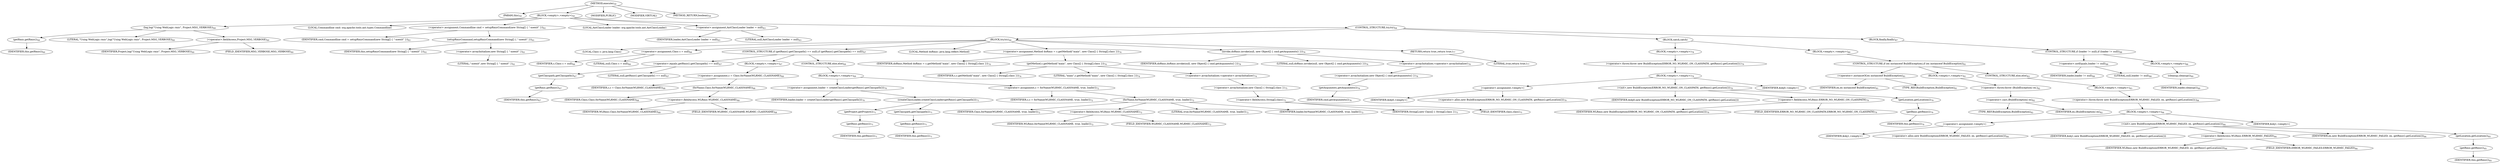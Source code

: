 digraph "execute" {  
"35" [label = <(METHOD,execute)<SUB>59</SUB>> ]
"4" [label = <(PARAM,this)<SUB>59</SUB>> ]
"36" [label = <(BLOCK,&lt;empty&gt;,&lt;empty&gt;)<SUB>59</SUB>> ]
"37" [label = <(log,log(&quot;Using WebLogic rmic&quot;, Project.MSG_VERBOSE))<SUB>60</SUB>> ]
"38" [label = <(getRmic,getRmic())<SUB>60</SUB>> ]
"3" [label = <(IDENTIFIER,this,getRmic())<SUB>60</SUB>> ]
"39" [label = <(LITERAL,&quot;Using WebLogic rmic&quot;,log(&quot;Using WebLogic rmic&quot;, Project.MSG_VERBOSE))<SUB>60</SUB>> ]
"40" [label = <(&lt;operator&gt;.fieldAccess,Project.MSG_VERBOSE)<SUB>60</SUB>> ]
"41" [label = <(IDENTIFIER,Project,log(&quot;Using WebLogic rmic&quot;, Project.MSG_VERBOSE))<SUB>60</SUB>> ]
"42" [label = <(FIELD_IDENTIFIER,MSG_VERBOSE,MSG_VERBOSE)<SUB>60</SUB>> ]
"43" [label = <(LOCAL,Commandline cmd: org.apache.tools.ant.types.Commandline)> ]
"44" [label = <(&lt;operator&gt;.assignment,Commandline cmd = setupRmicCommand(new String[] { &quot;-noexit&quot; }))<SUB>61</SUB>> ]
"45" [label = <(IDENTIFIER,cmd,Commandline cmd = setupRmicCommand(new String[] { &quot;-noexit&quot; }))<SUB>61</SUB>> ]
"46" [label = <(setupRmicCommand,setupRmicCommand(new String[] { &quot;-noexit&quot; }))<SUB>61</SUB>> ]
"5" [label = <(IDENTIFIER,this,setupRmicCommand(new String[] { &quot;-noexit&quot; }))<SUB>61</SUB>> ]
"47" [label = <(&lt;operator&gt;.arrayInitializer,new String[] { &quot;-noexit&quot; })<SUB>61</SUB>> ]
"48" [label = <(LITERAL,&quot;-noexit&quot;,new String[] { &quot;-noexit&quot; })<SUB>61</SUB>> ]
"49" [label = <(LOCAL,AntClassLoader loader: org.apache.tools.ant.AntClassLoader)> ]
"50" [label = <(&lt;operator&gt;.assignment,AntClassLoader loader = null)<SUB>63</SUB>> ]
"51" [label = <(IDENTIFIER,loader,AntClassLoader loader = null)<SUB>63</SUB>> ]
"52" [label = <(LITERAL,null,AntClassLoader loader = null)<SUB>63</SUB>> ]
"53" [label = <(CONTROL_STRUCTURE,try,try)<SUB>64</SUB>> ]
"54" [label = <(BLOCK,try,try)<SUB>64</SUB>> ]
"55" [label = <(LOCAL,Class c: java.lang.Class)> ]
"56" [label = <(&lt;operator&gt;.assignment,Class c = null)<SUB>66</SUB>> ]
"57" [label = <(IDENTIFIER,c,Class c = null)<SUB>66</SUB>> ]
"58" [label = <(LITERAL,null,Class c = null)<SUB>66</SUB>> ]
"59" [label = <(CONTROL_STRUCTURE,if (getRmic().getClasspath() == null),if (getRmic().getClasspath() == null))<SUB>67</SUB>> ]
"60" [label = <(&lt;operator&gt;.equals,getRmic().getClasspath() == null)<SUB>67</SUB>> ]
"61" [label = <(getClasspath,getClasspath())<SUB>67</SUB>> ]
"62" [label = <(getRmic,getRmic())<SUB>67</SUB>> ]
"6" [label = <(IDENTIFIER,this,getRmic())<SUB>67</SUB>> ]
"63" [label = <(LITERAL,null,getRmic().getClasspath() == null)<SUB>67</SUB>> ]
"64" [label = <(BLOCK,&lt;empty&gt;,&lt;empty&gt;)<SUB>67</SUB>> ]
"65" [label = <(&lt;operator&gt;.assignment,c = Class.forName(WLRMIC_CLASSNAME))<SUB>68</SUB>> ]
"66" [label = <(IDENTIFIER,c,c = Class.forName(WLRMIC_CLASSNAME))<SUB>68</SUB>> ]
"67" [label = <(forName,Class.forName(WLRMIC_CLASSNAME))<SUB>68</SUB>> ]
"68" [label = <(IDENTIFIER,Class,Class.forName(WLRMIC_CLASSNAME))<SUB>68</SUB>> ]
"69" [label = <(&lt;operator&gt;.fieldAccess,WLRmic.WLRMIC_CLASSNAME)<SUB>68</SUB>> ]
"70" [label = <(IDENTIFIER,WLRmic,Class.forName(WLRMIC_CLASSNAME))<SUB>68</SUB>> ]
"71" [label = <(FIELD_IDENTIFIER,WLRMIC_CLASSNAME,WLRMIC_CLASSNAME)<SUB>68</SUB>> ]
"72" [label = <(CONTROL_STRUCTURE,else,else)<SUB>69</SUB>> ]
"73" [label = <(BLOCK,&lt;empty&gt;,&lt;empty&gt;)<SUB>69</SUB>> ]
"74" [label = <(&lt;operator&gt;.assignment,loader = createClassLoader(getRmic().getClasspath()))<SUB>70</SUB>> ]
"75" [label = <(IDENTIFIER,loader,loader = createClassLoader(getRmic().getClasspath()))<SUB>70</SUB>> ]
"76" [label = <(createClassLoader,createClassLoader(getRmic().getClasspath()))<SUB>71</SUB>> ]
"77" [label = <(getProject,getProject())<SUB>71</SUB>> ]
"78" [label = <(getRmic,getRmic())<SUB>71</SUB>> ]
"8" [label = <(IDENTIFIER,this,getRmic())<SUB>71</SUB>> ]
"79" [label = <(getClasspath,getClasspath())<SUB>71</SUB>> ]
"80" [label = <(getRmic,getRmic())<SUB>71</SUB>> ]
"7" [label = <(IDENTIFIER,this,getRmic())<SUB>71</SUB>> ]
"81" [label = <(&lt;operator&gt;.assignment,c = forName(WLRMIC_CLASSNAME, true, loader))<SUB>72</SUB>> ]
"82" [label = <(IDENTIFIER,c,c = forName(WLRMIC_CLASSNAME, true, loader))<SUB>72</SUB>> ]
"83" [label = <(forName,forName(WLRMIC_CLASSNAME, true, loader))<SUB>72</SUB>> ]
"84" [label = <(IDENTIFIER,Class,forName(WLRMIC_CLASSNAME, true, loader))<SUB>72</SUB>> ]
"85" [label = <(&lt;operator&gt;.fieldAccess,WLRmic.WLRMIC_CLASSNAME)<SUB>72</SUB>> ]
"86" [label = <(IDENTIFIER,WLRmic,forName(WLRMIC_CLASSNAME, true, loader))<SUB>72</SUB>> ]
"87" [label = <(FIELD_IDENTIFIER,WLRMIC_CLASSNAME,WLRMIC_CLASSNAME)<SUB>72</SUB>> ]
"88" [label = <(LITERAL,true,forName(WLRMIC_CLASSNAME, true, loader))<SUB>72</SUB>> ]
"89" [label = <(IDENTIFIER,loader,forName(WLRMIC_CLASSNAME, true, loader))<SUB>72</SUB>> ]
"90" [label = <(LOCAL,Method doRmic: java.lang.reflect.Method)> ]
"91" [label = <(&lt;operator&gt;.assignment,Method doRmic = c.getMethod(&quot;main&quot;, new Class[] { String[].class }))<SUB>74</SUB>> ]
"92" [label = <(IDENTIFIER,doRmic,Method doRmic = c.getMethod(&quot;main&quot;, new Class[] { String[].class }))<SUB>74</SUB>> ]
"93" [label = <(getMethod,c.getMethod(&quot;main&quot;, new Class[] { String[].class }))<SUB>74</SUB>> ]
"94" [label = <(IDENTIFIER,c,c.getMethod(&quot;main&quot;, new Class[] { String[].class }))<SUB>74</SUB>> ]
"95" [label = <(LITERAL,&quot;main&quot;,c.getMethod(&quot;main&quot;, new Class[] { String[].class }))<SUB>74</SUB>> ]
"96" [label = <(&lt;operator&gt;.arrayInitializer,&lt;operator&gt;.arrayInitializer)<SUB>74</SUB>> ]
"97" [label = <(&lt;operator&gt;.arrayInitializer,new Class[] { String[].class })<SUB>75</SUB>> ]
"98" [label = <(&lt;operator&gt;.fieldAccess,String[].class)<SUB>75</SUB>> ]
"99" [label = <(IDENTIFIER,String[],new Class[] { String[].class })<SUB>75</SUB>> ]
"100" [label = <(FIELD_IDENTIFIER,class,class)<SUB>75</SUB>> ]
"101" [label = <(invoke,doRmic.invoke(null, new Object[] { cmd.getArguments() }))<SUB>76</SUB>> ]
"102" [label = <(IDENTIFIER,doRmic,doRmic.invoke(null, new Object[] { cmd.getArguments() }))<SUB>76</SUB>> ]
"103" [label = <(LITERAL,null,doRmic.invoke(null, new Object[] { cmd.getArguments() }))<SUB>76</SUB>> ]
"104" [label = <(&lt;operator&gt;.arrayInitializer,&lt;operator&gt;.arrayInitializer)<SUB>76</SUB>> ]
"105" [label = <(&lt;operator&gt;.arrayInitializer,new Object[] { cmd.getArguments() })<SUB>76</SUB>> ]
"106" [label = <(getArguments,getArguments())<SUB>76</SUB>> ]
"107" [label = <(IDENTIFIER,cmd,getArguments())<SUB>76</SUB>> ]
"108" [label = <(RETURN,return true;,return true;)<SUB>77</SUB>> ]
"109" [label = <(LITERAL,true,return true;)<SUB>77</SUB>> ]
"110" [label = <(BLOCK,catch,catch)> ]
"111" [label = <(BLOCK,&lt;empty&gt;,&lt;empty&gt;)<SUB>78</SUB>> ]
"112" [label = <(&lt;operator&gt;.throw,throw new BuildException(ERROR_NO_WLRMIC_ON_CLASSPATH, getRmic().getLocation());)<SUB>79</SUB>> ]
"113" [label = <(BLOCK,&lt;empty&gt;,&lt;empty&gt;)<SUB>79</SUB>> ]
"114" [label = <(&lt;operator&gt;.assignment,&lt;empty&gt;)> ]
"115" [label = <(IDENTIFIER,$obj0,&lt;empty&gt;)> ]
"116" [label = <(&lt;operator&gt;.alloc,new BuildException(ERROR_NO_WLRMIC_ON_CLASSPATH, getRmic().getLocation()))<SUB>79</SUB>> ]
"117" [label = <(&lt;init&gt;,new BuildException(ERROR_NO_WLRMIC_ON_CLASSPATH, getRmic().getLocation()))<SUB>79</SUB>> ]
"118" [label = <(IDENTIFIER,$obj0,new BuildException(ERROR_NO_WLRMIC_ON_CLASSPATH, getRmic().getLocation()))> ]
"119" [label = <(&lt;operator&gt;.fieldAccess,WLRmic.ERROR_NO_WLRMIC_ON_CLASSPATH)<SUB>79</SUB>> ]
"120" [label = <(IDENTIFIER,WLRmic,new BuildException(ERROR_NO_WLRMIC_ON_CLASSPATH, getRmic().getLocation()))<SUB>79</SUB>> ]
"121" [label = <(FIELD_IDENTIFIER,ERROR_NO_WLRMIC_ON_CLASSPATH,ERROR_NO_WLRMIC_ON_CLASSPATH)<SUB>79</SUB>> ]
"122" [label = <(getLocation,getLocation())<SUB>79</SUB>> ]
"123" [label = <(getRmic,getRmic())<SUB>79</SUB>> ]
"9" [label = <(IDENTIFIER,this,getRmic())<SUB>79</SUB>> ]
"124" [label = <(IDENTIFIER,$obj0,&lt;empty&gt;)> ]
"125" [label = <(BLOCK,&lt;empty&gt;,&lt;empty&gt;)<SUB>80</SUB>> ]
"126" [label = <(CONTROL_STRUCTURE,if (ex instanceof BuildException),if (ex instanceof BuildException))<SUB>81</SUB>> ]
"127" [label = <(&lt;operator&gt;.instanceOf,ex instanceof BuildException)<SUB>81</SUB>> ]
"128" [label = <(IDENTIFIER,ex,ex instanceof BuildException)<SUB>81</SUB>> ]
"129" [label = <(TYPE_REF,BuildException,BuildException)<SUB>81</SUB>> ]
"130" [label = <(BLOCK,&lt;empty&gt;,&lt;empty&gt;)<SUB>81</SUB>> ]
"131" [label = <(&lt;operator&gt;.throw,throw (BuildException) ex;)<SUB>82</SUB>> ]
"132" [label = <(&lt;operator&gt;.cast,(BuildException) ex)<SUB>82</SUB>> ]
"133" [label = <(TYPE_REF,BuildException,BuildException)<SUB>82</SUB>> ]
"134" [label = <(IDENTIFIER,ex,(BuildException) ex)<SUB>82</SUB>> ]
"135" [label = <(CONTROL_STRUCTURE,else,else)<SUB>83</SUB>> ]
"136" [label = <(BLOCK,&lt;empty&gt;,&lt;empty&gt;)<SUB>83</SUB>> ]
"137" [label = <(&lt;operator&gt;.throw,throw new BuildException(ERROR_WLRMIC_FAILED, ex, getRmic().getLocation());)<SUB>84</SUB>> ]
"138" [label = <(BLOCK,&lt;empty&gt;,&lt;empty&gt;)<SUB>84</SUB>> ]
"139" [label = <(&lt;operator&gt;.assignment,&lt;empty&gt;)> ]
"140" [label = <(IDENTIFIER,$obj1,&lt;empty&gt;)> ]
"141" [label = <(&lt;operator&gt;.alloc,new BuildException(ERROR_WLRMIC_FAILED, ex, getRmic().getLocation()))<SUB>84</SUB>> ]
"142" [label = <(&lt;init&gt;,new BuildException(ERROR_WLRMIC_FAILED, ex, getRmic().getLocation()))<SUB>84</SUB>> ]
"143" [label = <(IDENTIFIER,$obj1,new BuildException(ERROR_WLRMIC_FAILED, ex, getRmic().getLocation()))> ]
"144" [label = <(&lt;operator&gt;.fieldAccess,WLRmic.ERROR_WLRMIC_FAILED)<SUB>84</SUB>> ]
"145" [label = <(IDENTIFIER,WLRmic,new BuildException(ERROR_WLRMIC_FAILED, ex, getRmic().getLocation()))<SUB>84</SUB>> ]
"146" [label = <(FIELD_IDENTIFIER,ERROR_WLRMIC_FAILED,ERROR_WLRMIC_FAILED)<SUB>84</SUB>> ]
"147" [label = <(IDENTIFIER,ex,new BuildException(ERROR_WLRMIC_FAILED, ex, getRmic().getLocation()))<SUB>84</SUB>> ]
"148" [label = <(getLocation,getLocation())<SUB>85</SUB>> ]
"149" [label = <(getRmic,getRmic())<SUB>85</SUB>> ]
"10" [label = <(IDENTIFIER,this,getRmic())<SUB>85</SUB>> ]
"150" [label = <(IDENTIFIER,$obj1,&lt;empty&gt;)> ]
"151" [label = <(BLOCK,finally,finally)<SUB>87</SUB>> ]
"152" [label = <(CONTROL_STRUCTURE,if (loader != null),if (loader != null))<SUB>88</SUB>> ]
"153" [label = <(&lt;operator&gt;.notEquals,loader != null)<SUB>88</SUB>> ]
"154" [label = <(IDENTIFIER,loader,loader != null)<SUB>88</SUB>> ]
"155" [label = <(LITERAL,null,loader != null)<SUB>88</SUB>> ]
"156" [label = <(BLOCK,&lt;empty&gt;,&lt;empty&gt;)<SUB>88</SUB>> ]
"157" [label = <(cleanup,cleanup())<SUB>89</SUB>> ]
"158" [label = <(IDENTIFIER,loader,cleanup())<SUB>89</SUB>> ]
"159" [label = <(MODIFIER,PUBLIC)> ]
"160" [label = <(MODIFIER,VIRTUAL)> ]
"161" [label = <(METHOD_RETURN,boolean)<SUB>59</SUB>> ]
  "35" -> "4" 
  "35" -> "36" 
  "35" -> "159" 
  "35" -> "160" 
  "35" -> "161" 
  "36" -> "37" 
  "36" -> "43" 
  "36" -> "44" 
  "36" -> "49" 
  "36" -> "50" 
  "36" -> "53" 
  "37" -> "38" 
  "37" -> "39" 
  "37" -> "40" 
  "38" -> "3" 
  "40" -> "41" 
  "40" -> "42" 
  "44" -> "45" 
  "44" -> "46" 
  "46" -> "5" 
  "46" -> "47" 
  "47" -> "48" 
  "50" -> "51" 
  "50" -> "52" 
  "53" -> "54" 
  "53" -> "110" 
  "53" -> "151" 
  "54" -> "55" 
  "54" -> "56" 
  "54" -> "59" 
  "54" -> "90" 
  "54" -> "91" 
  "54" -> "101" 
  "54" -> "108" 
  "56" -> "57" 
  "56" -> "58" 
  "59" -> "60" 
  "59" -> "64" 
  "59" -> "72" 
  "60" -> "61" 
  "60" -> "63" 
  "61" -> "62" 
  "62" -> "6" 
  "64" -> "65" 
  "65" -> "66" 
  "65" -> "67" 
  "67" -> "68" 
  "67" -> "69" 
  "69" -> "70" 
  "69" -> "71" 
  "72" -> "73" 
  "73" -> "74" 
  "73" -> "81" 
  "74" -> "75" 
  "74" -> "76" 
  "76" -> "77" 
  "76" -> "79" 
  "77" -> "78" 
  "78" -> "8" 
  "79" -> "80" 
  "80" -> "7" 
  "81" -> "82" 
  "81" -> "83" 
  "83" -> "84" 
  "83" -> "85" 
  "83" -> "88" 
  "83" -> "89" 
  "85" -> "86" 
  "85" -> "87" 
  "91" -> "92" 
  "91" -> "93" 
  "93" -> "94" 
  "93" -> "95" 
  "93" -> "96" 
  "96" -> "97" 
  "97" -> "98" 
  "98" -> "99" 
  "98" -> "100" 
  "101" -> "102" 
  "101" -> "103" 
  "101" -> "104" 
  "104" -> "105" 
  "105" -> "106" 
  "106" -> "107" 
  "108" -> "109" 
  "110" -> "111" 
  "110" -> "125" 
  "111" -> "112" 
  "112" -> "113" 
  "113" -> "114" 
  "113" -> "117" 
  "113" -> "124" 
  "114" -> "115" 
  "114" -> "116" 
  "117" -> "118" 
  "117" -> "119" 
  "117" -> "122" 
  "119" -> "120" 
  "119" -> "121" 
  "122" -> "123" 
  "123" -> "9" 
  "125" -> "126" 
  "126" -> "127" 
  "126" -> "130" 
  "126" -> "135" 
  "127" -> "128" 
  "127" -> "129" 
  "130" -> "131" 
  "131" -> "132" 
  "132" -> "133" 
  "132" -> "134" 
  "135" -> "136" 
  "136" -> "137" 
  "137" -> "138" 
  "138" -> "139" 
  "138" -> "142" 
  "138" -> "150" 
  "139" -> "140" 
  "139" -> "141" 
  "142" -> "143" 
  "142" -> "144" 
  "142" -> "147" 
  "142" -> "148" 
  "144" -> "145" 
  "144" -> "146" 
  "148" -> "149" 
  "149" -> "10" 
  "151" -> "152" 
  "152" -> "153" 
  "152" -> "156" 
  "153" -> "154" 
  "153" -> "155" 
  "156" -> "157" 
  "157" -> "158" 
}
